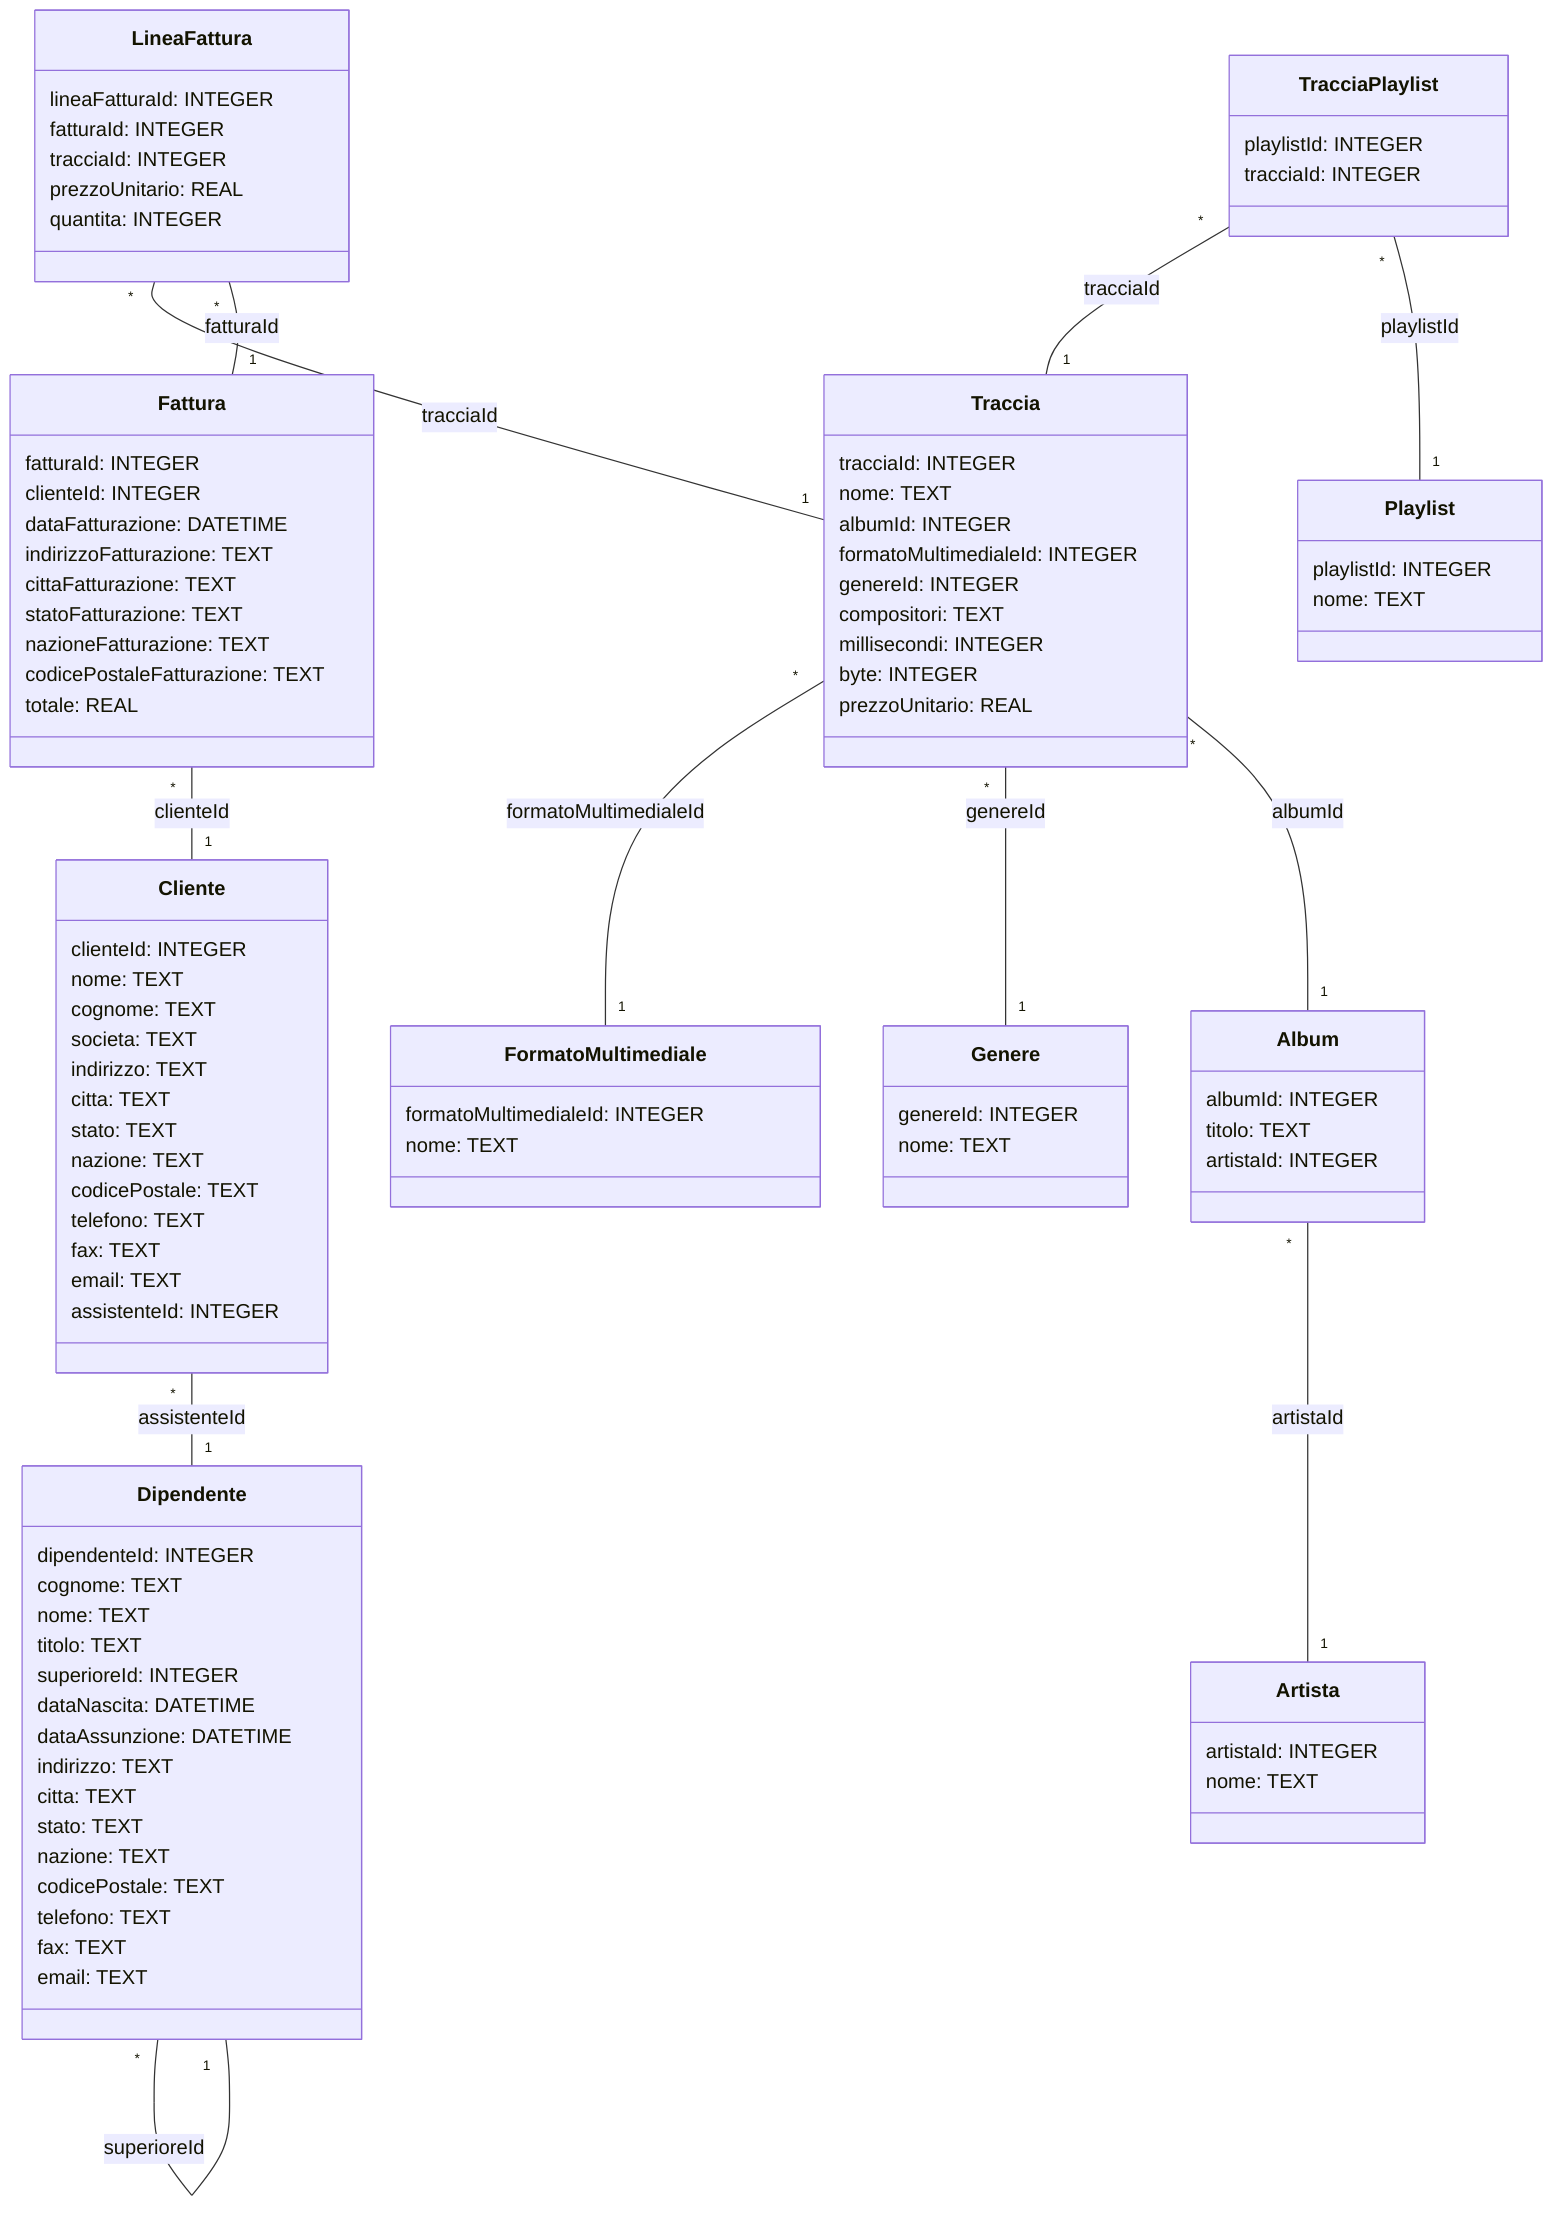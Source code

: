 classDiagram
class Album {
	albumId: INTEGER
	titolo: TEXT
	artistaId: INTEGER
}

class Artista {
	artistaId: INTEGER
	nome: TEXT
}

class Cliente {
	clienteId: INTEGER
	nome: TEXT
	cognome: TEXT
	societa: TEXT
	indirizzo: TEXT
	citta: TEXT
	stato: TEXT
	nazione: TEXT
	codicePostale: TEXT
	telefono: TEXT
	fax: TEXT
	email: TEXT
	assistenteId: INTEGER
}

class Dipendente {
	dipendenteId: INTEGER
	cognome: TEXT
	nome: TEXT
	titolo: TEXT
	superioreId: INTEGER
	dataNascita: DATETIME
	dataAssunzione: DATETIME
	indirizzo: TEXT
	citta: TEXT
	stato: TEXT
	nazione: TEXT
	codicePostale: TEXT
	telefono: TEXT
	fax: TEXT
	email: TEXT
}

class Genere {
	genereId: INTEGER
	nome: TEXT
}

class Fattura {
	fatturaId: INTEGER
	clienteId: INTEGER
	dataFatturazione: DATETIME
	indirizzoFatturazione: TEXT
	cittaFatturazione: TEXT
	statoFatturazione: TEXT
	nazioneFatturazione: TEXT
	codicePostaleFatturazione: TEXT
	totale: REAL
}

class LineaFattura {
	lineaFatturaId: INTEGER
	fatturaId: INTEGER
	tracciaId: INTEGER
	prezzoUnitario: REAL
	quantita: INTEGER
}

class FormatoMultimediale {
	formatoMultimedialeId: INTEGER
	nome: TEXT
}

class Playlist {
	playlistId: INTEGER
	nome: TEXT
}

class TracciaPlaylist {
	playlistId: INTEGER
	tracciaId: INTEGER
}

class Traccia {
	tracciaId: INTEGER
	nome: TEXT
	albumId: INTEGER
	formatoMultimedialeId: INTEGER
	genereId: INTEGER
	compositori: TEXT
	millisecondi: INTEGER
	byte: INTEGER
	prezzoUnitario: REAL
}

Album "*" -- "1" Artista : artistaId
Cliente "*" -- "1" Dipendente : assistenteId
Dipendente "*" -- "1" Dipendente : superioreId
Fattura "*" -- "1" Cliente : clienteId
LineaFattura "*" -- "1" Traccia : tracciaId
LineaFattura "*" -- "1" Fattura : fatturaId
TracciaPlaylist "*" -- "1" Traccia : tracciaId
TracciaPlaylist "*" -- "1" Playlist : playlistId
Traccia "*" -- "1" FormatoMultimediale : formatoMultimedialeId
Traccia "*" -- "1" Genere : genereId
Traccia "*" -- "1" Album : albumId